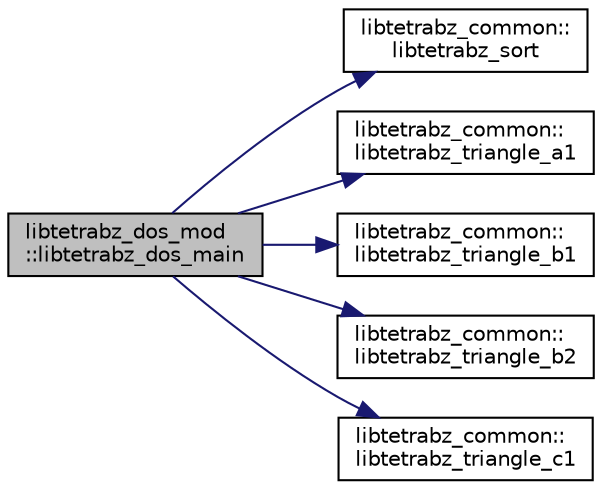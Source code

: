 digraph "libtetrabz_dos_mod::libtetrabz_dos_main"
{
 // LATEX_PDF_SIZE
  edge [fontname="Helvetica",fontsize="10",labelfontname="Helvetica",labelfontsize="10"];
  node [fontname="Helvetica",fontsize="10",shape=record];
  rankdir="LR";
  Node1 [label="libtetrabz_dos_mod\l::libtetrabz_dos_main",height=0.2,width=0.4,color="black", fillcolor="grey75", style="filled", fontcolor="black",tooltip=" "];
  Node1 -> Node2 [color="midnightblue",fontsize="10",style="solid",fontname="Helvetica"];
  Node2 [label="libtetrabz_common::\llibtetrabz_sort",height=0.2,width=0.4,color="black", fillcolor="white", style="filled",URL="$namespacelibtetrabz__common.html#a1b9ef325ec546befb82629cf7ef91ad9",tooltip=" "];
  Node1 -> Node3 [color="midnightblue",fontsize="10",style="solid",fontname="Helvetica"];
  Node3 [label="libtetrabz_common::\llibtetrabz_triangle_a1",height=0.2,width=0.4,color="black", fillcolor="white", style="filled",URL="$namespacelibtetrabz__common.html#a43c74bf9cf4f34b3d65394d240184781",tooltip=" "];
  Node1 -> Node4 [color="midnightblue",fontsize="10",style="solid",fontname="Helvetica"];
  Node4 [label="libtetrabz_common::\llibtetrabz_triangle_b1",height=0.2,width=0.4,color="black", fillcolor="white", style="filled",URL="$namespacelibtetrabz__common.html#a2653b1dd8756b3235490d30a79c5598a",tooltip=" "];
  Node1 -> Node5 [color="midnightblue",fontsize="10",style="solid",fontname="Helvetica"];
  Node5 [label="libtetrabz_common::\llibtetrabz_triangle_b2",height=0.2,width=0.4,color="black", fillcolor="white", style="filled",URL="$namespacelibtetrabz__common.html#a70f63999f6fa1ac2941a183f154e9d4a",tooltip=" "];
  Node1 -> Node6 [color="midnightblue",fontsize="10",style="solid",fontname="Helvetica"];
  Node6 [label="libtetrabz_common::\llibtetrabz_triangle_c1",height=0.2,width=0.4,color="black", fillcolor="white", style="filled",URL="$namespacelibtetrabz__common.html#a3ebc25d059ffad58eec48450b61b1f75",tooltip=" "];
}
